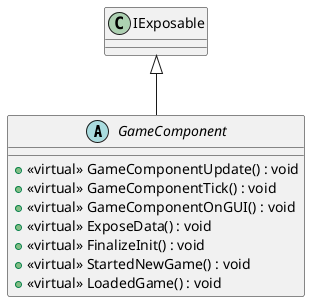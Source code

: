 @startuml
abstract class GameComponent {
    + <<virtual>> GameComponentUpdate() : void
    + <<virtual>> GameComponentTick() : void
    + <<virtual>> GameComponentOnGUI() : void
    + <<virtual>> ExposeData() : void
    + <<virtual>> FinalizeInit() : void
    + <<virtual>> StartedNewGame() : void
    + <<virtual>> LoadedGame() : void
}
IExposable <|-- GameComponent
@enduml
